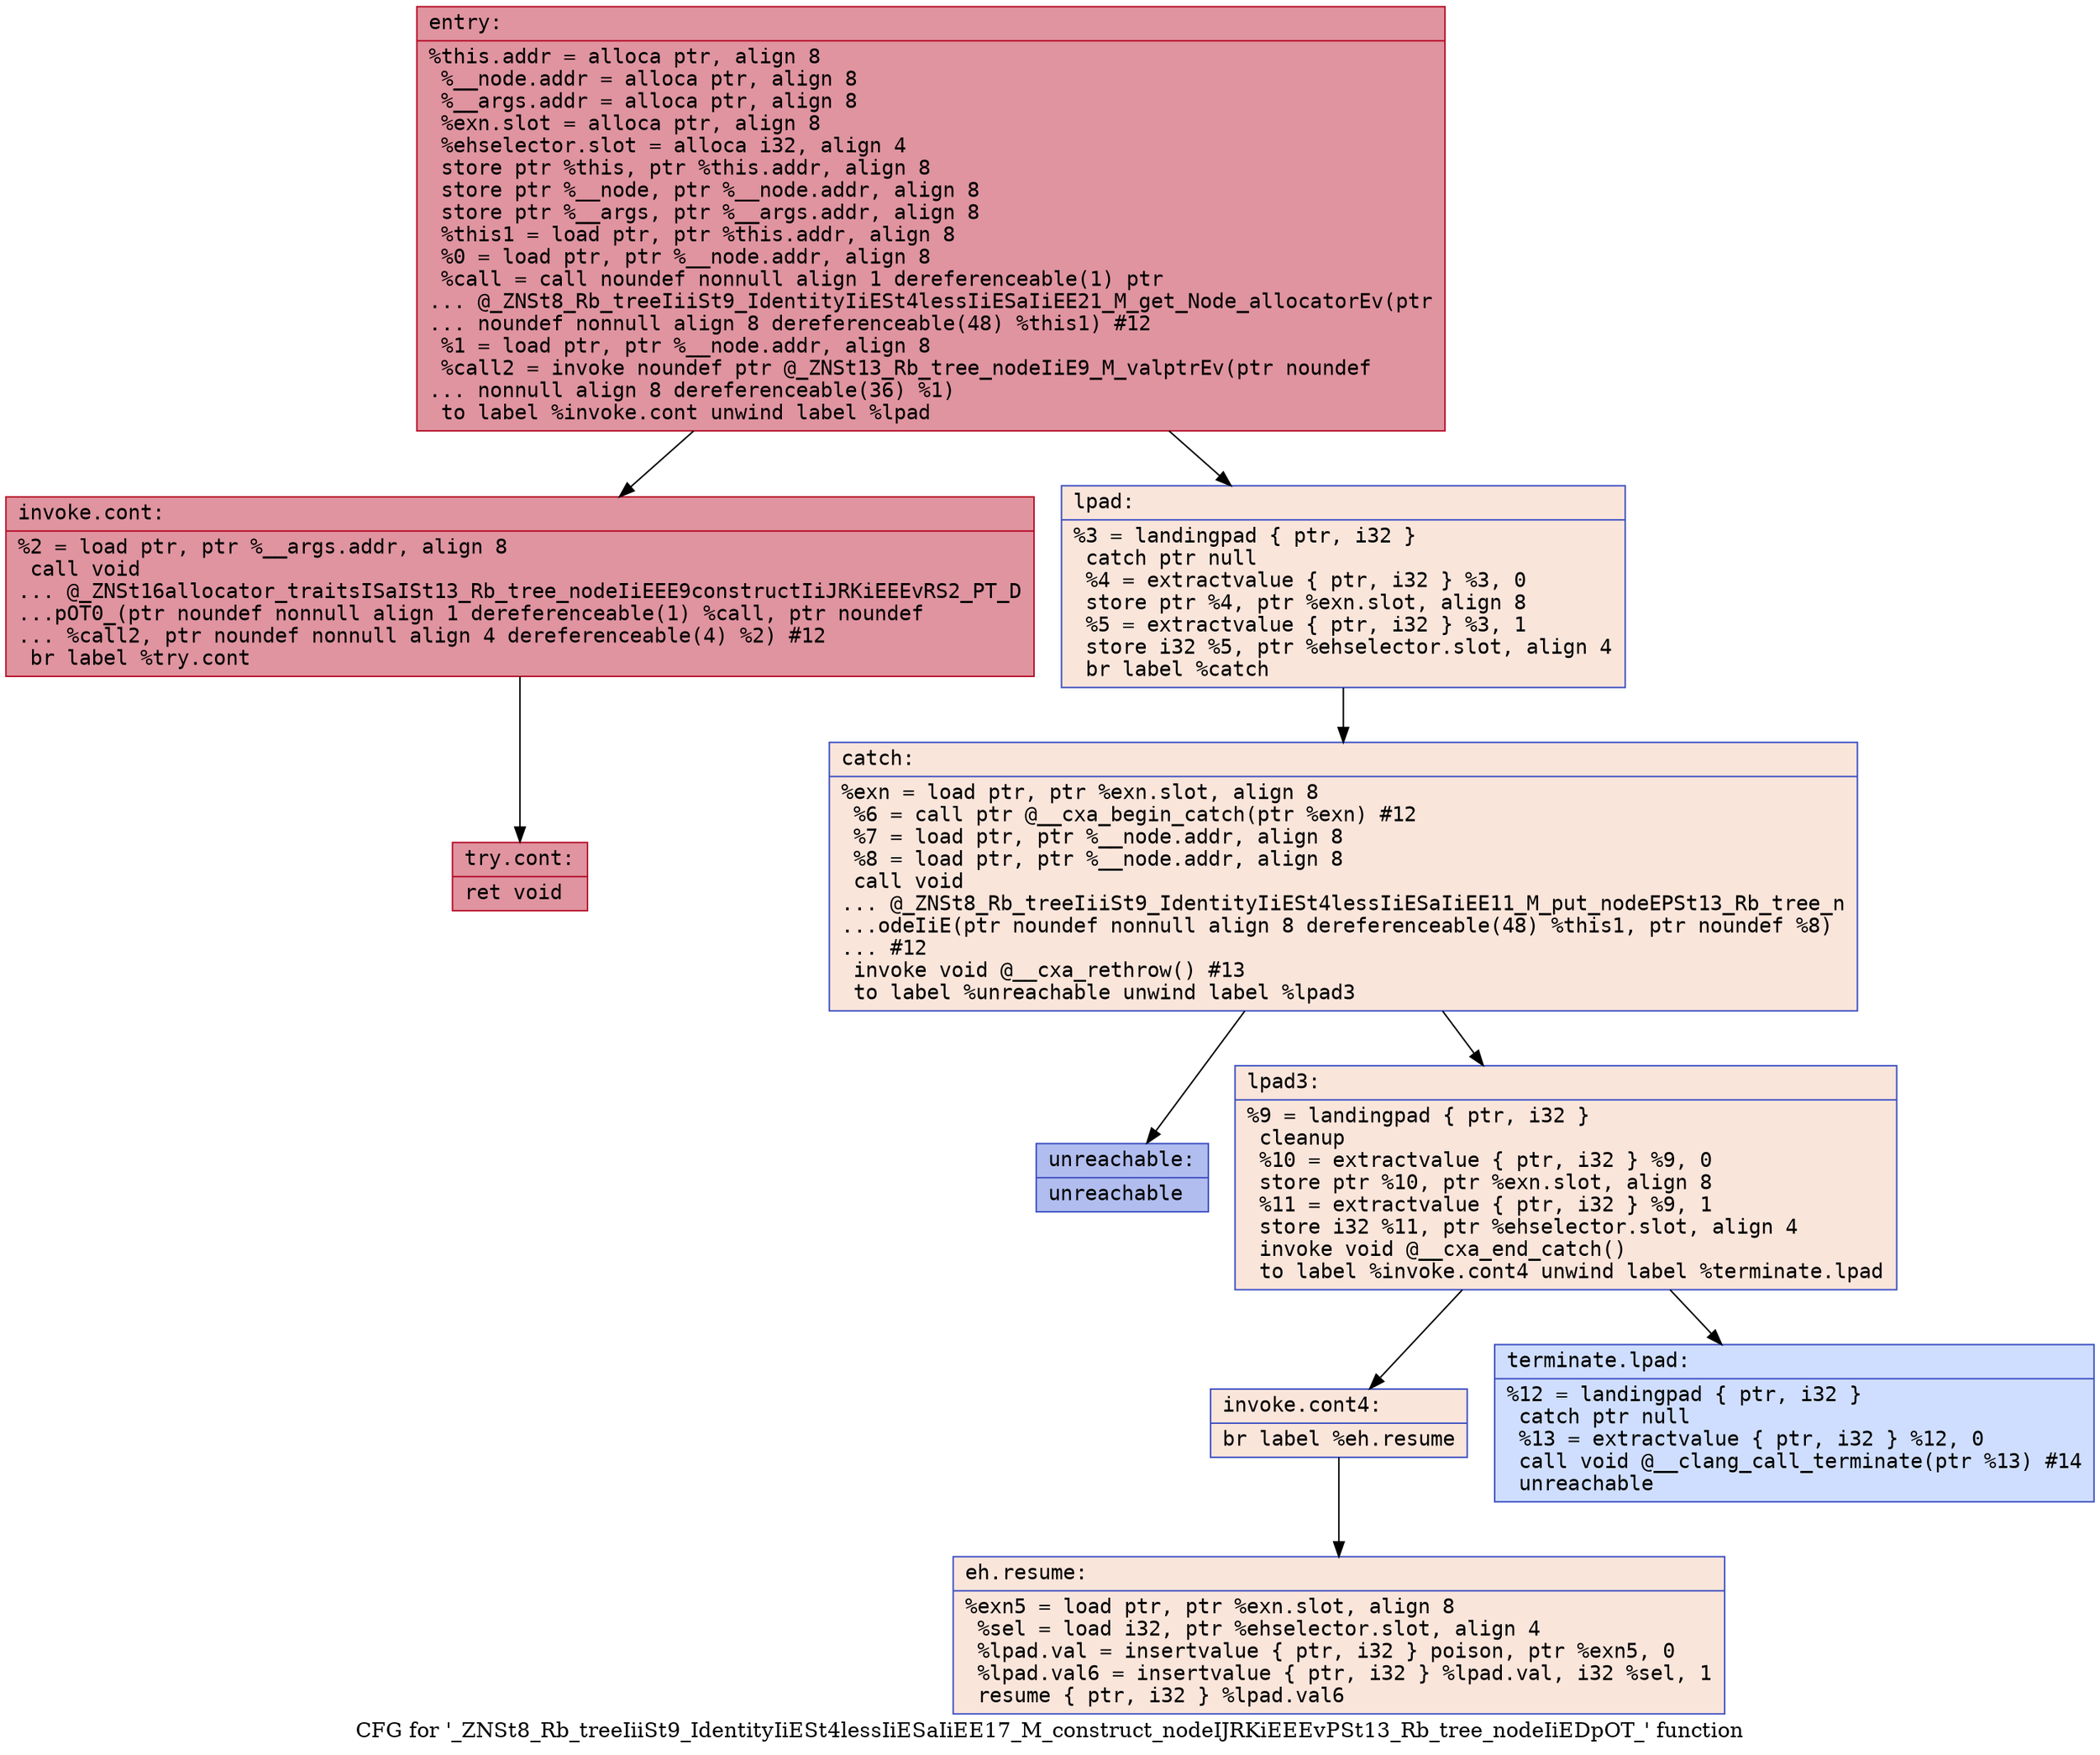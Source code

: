 digraph "CFG for '_ZNSt8_Rb_treeIiiSt9_IdentityIiESt4lessIiESaIiEE17_M_construct_nodeIJRKiEEEvPSt13_Rb_tree_nodeIiEDpOT_' function" {
	label="CFG for '_ZNSt8_Rb_treeIiiSt9_IdentityIiESt4lessIiESaIiEE17_M_construct_nodeIJRKiEEEvPSt13_Rb_tree_nodeIiEDpOT_' function";

	Node0x560dca012120 [shape=record,color="#b70d28ff", style=filled, fillcolor="#b70d2870" fontname="Courier",label="{entry:\l|  %this.addr = alloca ptr, align 8\l  %__node.addr = alloca ptr, align 8\l  %__args.addr = alloca ptr, align 8\l  %exn.slot = alloca ptr, align 8\l  %ehselector.slot = alloca i32, align 4\l  store ptr %this, ptr %this.addr, align 8\l  store ptr %__node, ptr %__node.addr, align 8\l  store ptr %__args, ptr %__args.addr, align 8\l  %this1 = load ptr, ptr %this.addr, align 8\l  %0 = load ptr, ptr %__node.addr, align 8\l  %call = call noundef nonnull align 1 dereferenceable(1) ptr\l... @_ZNSt8_Rb_treeIiiSt9_IdentityIiESt4lessIiESaIiEE21_M_get_Node_allocatorEv(ptr\l... noundef nonnull align 8 dereferenceable(48) %this1) #12\l  %1 = load ptr, ptr %__node.addr, align 8\l  %call2 = invoke noundef ptr @_ZNSt13_Rb_tree_nodeIiE9_M_valptrEv(ptr noundef\l... nonnull align 8 dereferenceable(36) %1)\l          to label %invoke.cont unwind label %lpad\l}"];
	Node0x560dca012120 -> Node0x560dca012910[tooltip="entry -> invoke.cont\nProbability 100.00%" ];
	Node0x560dca012120 -> Node0x560dca012990[tooltip="entry -> lpad\nProbability 0.00%" ];
	Node0x560dca012910 [shape=record,color="#b70d28ff", style=filled, fillcolor="#b70d2870" fontname="Courier",label="{invoke.cont:\l|  %2 = load ptr, ptr %__args.addr, align 8\l  call void\l... @_ZNSt16allocator_traitsISaISt13_Rb_tree_nodeIiEEE9constructIiJRKiEEEvRS2_PT_D\l...pOT0_(ptr noundef nonnull align 1 dereferenceable(1) %call, ptr noundef\l... %call2, ptr noundef nonnull align 4 dereferenceable(4) %2) #12\l  br label %try.cont\l}"];
	Node0x560dca012910 -> Node0x560dca012e70[tooltip="invoke.cont -> try.cont\nProbability 100.00%" ];
	Node0x560dca012990 [shape=record,color="#3d50c3ff", style=filled, fillcolor="#f4c5ad70" fontname="Courier",label="{lpad:\l|  %3 = landingpad \{ ptr, i32 \}\l          catch ptr null\l  %4 = extractvalue \{ ptr, i32 \} %3, 0\l  store ptr %4, ptr %exn.slot, align 8\l  %5 = extractvalue \{ ptr, i32 \} %3, 1\l  store i32 %5, ptr %ehselector.slot, align 4\l  br label %catch\l}"];
	Node0x560dca012990 -> Node0x560dca0131a0[tooltip="lpad -> catch\nProbability 100.00%" ];
	Node0x560dca0131a0 [shape=record,color="#3d50c3ff", style=filled, fillcolor="#f4c5ad70" fontname="Courier",label="{catch:\l|  %exn = load ptr, ptr %exn.slot, align 8\l  %6 = call ptr @__cxa_begin_catch(ptr %exn) #12\l  %7 = load ptr, ptr %__node.addr, align 8\l  %8 = load ptr, ptr %__node.addr, align 8\l  call void\l... @_ZNSt8_Rb_treeIiiSt9_IdentityIiESt4lessIiESaIiEE11_M_put_nodeEPSt13_Rb_tree_n\l...odeIiE(ptr noundef nonnull align 8 dereferenceable(48) %this1, ptr noundef %8)\l... #12\l  invoke void @__cxa_rethrow() #13\l          to label %unreachable unwind label %lpad3\l}"];
	Node0x560dca0131a0 -> Node0x560dca0136a0[tooltip="catch -> unreachable\nProbability 0.00%" ];
	Node0x560dca0131a0 -> Node0x560dca0136f0[tooltip="catch -> lpad3\nProbability 100.00%" ];
	Node0x560dca0136f0 [shape=record,color="#3d50c3ff", style=filled, fillcolor="#f4c5ad70" fontname="Courier",label="{lpad3:\l|  %9 = landingpad \{ ptr, i32 \}\l          cleanup\l  %10 = extractvalue \{ ptr, i32 \} %9, 0\l  store ptr %10, ptr %exn.slot, align 8\l  %11 = extractvalue \{ ptr, i32 \} %9, 1\l  store i32 %11, ptr %ehselector.slot, align 4\l  invoke void @__cxa_end_catch()\l          to label %invoke.cont4 unwind label %terminate.lpad\l}"];
	Node0x560dca0136f0 -> Node0x560dca013b30[tooltip="lpad3 -> invoke.cont4\nProbability 100.00%" ];
	Node0x560dca0136f0 -> Node0x560dca013be0[tooltip="lpad3 -> terminate.lpad\nProbability 0.00%" ];
	Node0x560dca013b30 [shape=record,color="#3d50c3ff", style=filled, fillcolor="#f4c5ad70" fontname="Courier",label="{invoke.cont4:\l|  br label %eh.resume\l}"];
	Node0x560dca013b30 -> Node0x560dca013e00[tooltip="invoke.cont4 -> eh.resume\nProbability 100.00%" ];
	Node0x560dca012e70 [shape=record,color="#b70d28ff", style=filled, fillcolor="#b70d2870" fontname="Courier",label="{try.cont:\l|  ret void\l}"];
	Node0x560dca013e00 [shape=record,color="#3d50c3ff", style=filled, fillcolor="#f4c5ad70" fontname="Courier",label="{eh.resume:\l|  %exn5 = load ptr, ptr %exn.slot, align 8\l  %sel = load i32, ptr %ehselector.slot, align 4\l  %lpad.val = insertvalue \{ ptr, i32 \} poison, ptr %exn5, 0\l  %lpad.val6 = insertvalue \{ ptr, i32 \} %lpad.val, i32 %sel, 1\l  resume \{ ptr, i32 \} %lpad.val6\l}"];
	Node0x560dca013be0 [shape=record,color="#3d50c3ff", style=filled, fillcolor="#93b5fe70" fontname="Courier",label="{terminate.lpad:\l|  %12 = landingpad \{ ptr, i32 \}\l          catch ptr null\l  %13 = extractvalue \{ ptr, i32 \} %12, 0\l  call void @__clang_call_terminate(ptr %13) #14\l  unreachable\l}"];
	Node0x560dca0136a0 [shape=record,color="#3d50c3ff", style=filled, fillcolor="#4f69d970" fontname="Courier",label="{unreachable:\l|  unreachable\l}"];
}
